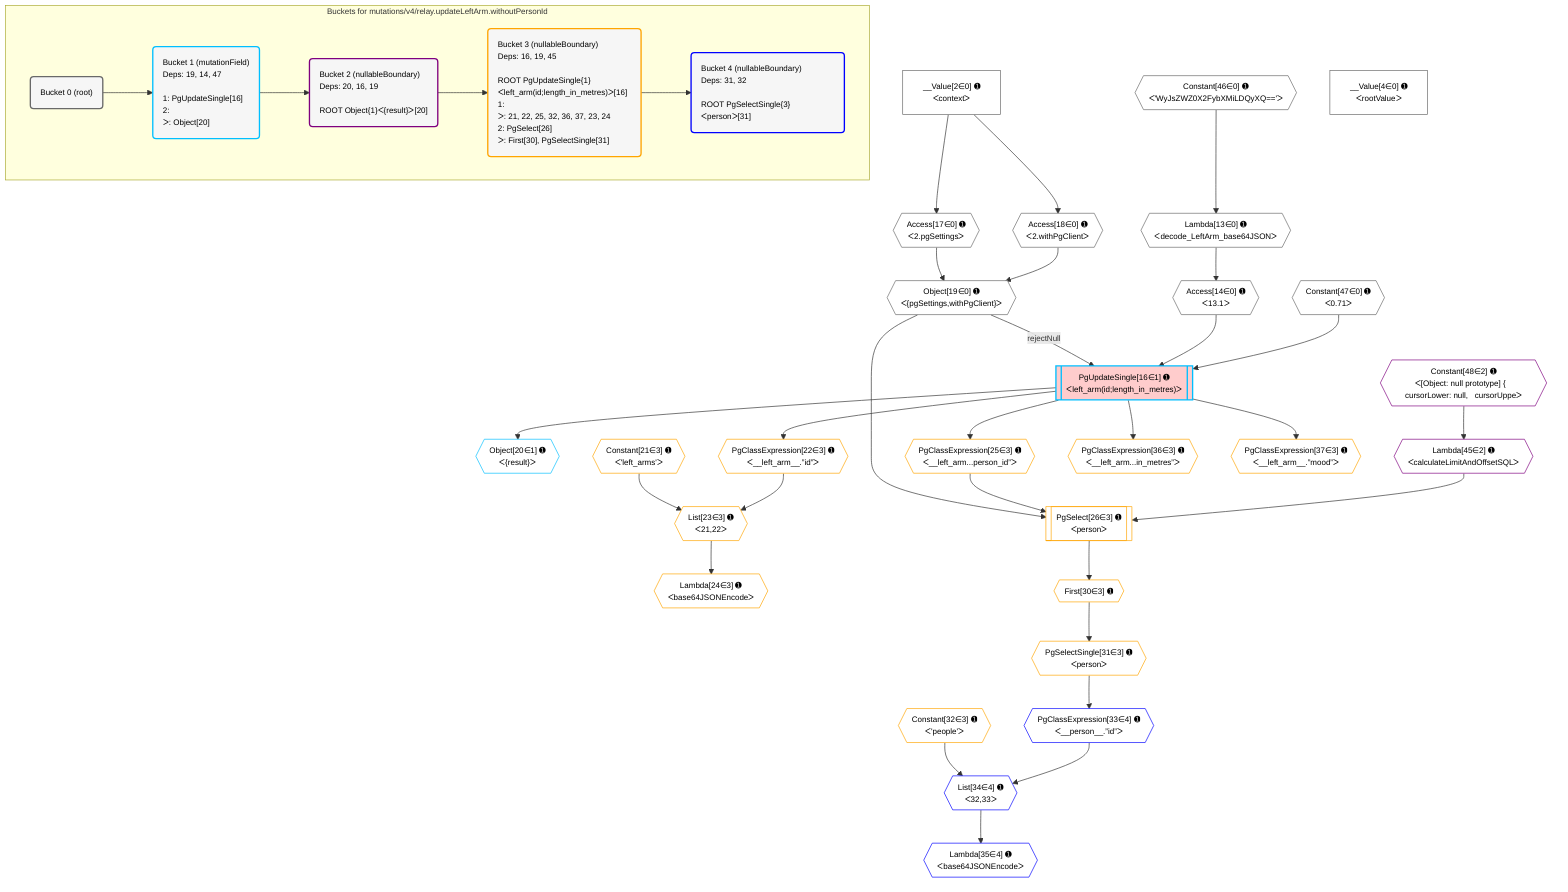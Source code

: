 %%{init: {'themeVariables': { 'fontSize': '12px'}}}%%
graph TD
    classDef path fill:#eee,stroke:#000,color:#000
    classDef plan fill:#fff,stroke-width:1px,color:#000
    classDef itemplan fill:#fff,stroke-width:2px,color:#000
    classDef unbatchedplan fill:#dff,stroke-width:1px,color:#000
    classDef sideeffectplan fill:#fcc,stroke-width:2px,color:#000
    classDef bucket fill:#f6f6f6,color:#000,stroke-width:2px,text-align:left


    %% plan dependencies
    Object19{{"Object[19∈0] ➊<br />ᐸ{pgSettings,withPgClient}ᐳ"}}:::plan
    Access17{{"Access[17∈0] ➊<br />ᐸ2.pgSettingsᐳ"}}:::plan
    Access18{{"Access[18∈0] ➊<br />ᐸ2.withPgClientᐳ"}}:::plan
    Access17 & Access18 --> Object19
    Lambda13{{"Lambda[13∈0] ➊<br />ᐸdecode_LeftArm_base64JSONᐳ"}}:::plan
    Constant46{{"Constant[46∈0] ➊<br />ᐸ'WyJsZWZ0X2FybXMiLDQyXQ=='ᐳ"}}:::plan
    Constant46 --> Lambda13
    Access14{{"Access[14∈0] ➊<br />ᐸ13.1ᐳ"}}:::plan
    Lambda13 --> Access14
    __Value2["__Value[2∈0] ➊<br />ᐸcontextᐳ"]:::plan
    __Value2 --> Access17
    __Value2 --> Access18
    __Value4["__Value[4∈0] ➊<br />ᐸrootValueᐳ"]:::plan
    Constant47{{"Constant[47∈0] ➊<br />ᐸ0.71ᐳ"}}:::plan
    PgUpdateSingle16[["PgUpdateSingle[16∈1] ➊<br />ᐸleft_arm(id;length_in_metres)ᐳ"]]:::sideeffectplan
    Object19 -->|rejectNull| PgUpdateSingle16
    Access14 & Constant47 --> PgUpdateSingle16
    Object20{{"Object[20∈1] ➊<br />ᐸ{result}ᐳ"}}:::plan
    PgUpdateSingle16 --> Object20
    Lambda45{{"Lambda[45∈2] ➊<br />ᐸcalculateLimitAndOffsetSQLᐳ"}}:::plan
    Constant48{{"Constant[48∈2] ➊<br />ᐸ[Object: null prototype] {   cursorLower: null,   cursorUppeᐳ"}}:::plan
    Constant48 --> Lambda45
    PgSelect26[["PgSelect[26∈3] ➊<br />ᐸpersonᐳ"]]:::plan
    PgClassExpression25{{"PgClassExpression[25∈3] ➊<br />ᐸ__left_arm...person_id”ᐳ"}}:::plan
    Object19 & PgClassExpression25 & Lambda45 --> PgSelect26
    List23{{"List[23∈3] ➊<br />ᐸ21,22ᐳ"}}:::plan
    Constant21{{"Constant[21∈3] ➊<br />ᐸ'left_arms'ᐳ"}}:::plan
    PgClassExpression22{{"PgClassExpression[22∈3] ➊<br />ᐸ__left_arm__.”id”ᐳ"}}:::plan
    Constant21 & PgClassExpression22 --> List23
    PgUpdateSingle16 --> PgClassExpression22
    Lambda24{{"Lambda[24∈3] ➊<br />ᐸbase64JSONEncodeᐳ"}}:::plan
    List23 --> Lambda24
    PgUpdateSingle16 --> PgClassExpression25
    First30{{"First[30∈3] ➊"}}:::plan
    PgSelect26 --> First30
    PgSelectSingle31{{"PgSelectSingle[31∈3] ➊<br />ᐸpersonᐳ"}}:::plan
    First30 --> PgSelectSingle31
    PgClassExpression36{{"PgClassExpression[36∈3] ➊<br />ᐸ__left_arm...in_metres”ᐳ"}}:::plan
    PgUpdateSingle16 --> PgClassExpression36
    PgClassExpression37{{"PgClassExpression[37∈3] ➊<br />ᐸ__left_arm__.”mood”ᐳ"}}:::plan
    PgUpdateSingle16 --> PgClassExpression37
    Constant32{{"Constant[32∈3] ➊<br />ᐸ'people'ᐳ"}}:::plan
    List34{{"List[34∈4] ➊<br />ᐸ32,33ᐳ"}}:::plan
    PgClassExpression33{{"PgClassExpression[33∈4] ➊<br />ᐸ__person__.”id”ᐳ"}}:::plan
    Constant32 & PgClassExpression33 --> List34
    PgSelectSingle31 --> PgClassExpression33
    Lambda35{{"Lambda[35∈4] ➊<br />ᐸbase64JSONEncodeᐳ"}}:::plan
    List34 --> Lambda35

    %% define steps

    subgraph "Buckets for mutations/v4/relay.updateLeftArm.withoutPersonId"
    Bucket0("Bucket 0 (root)"):::bucket
    classDef bucket0 stroke:#696969
    class Bucket0,__Value2,__Value4,Lambda13,Access14,Access17,Access18,Object19,Constant46,Constant47 bucket0
    Bucket1("Bucket 1 (mutationField)<br />Deps: 19, 14, 47<br /><br />1: PgUpdateSingle[16]<br />2: <br />ᐳ: Object[20]"):::bucket
    classDef bucket1 stroke:#00bfff
    class Bucket1,PgUpdateSingle16,Object20 bucket1
    Bucket2("Bucket 2 (nullableBoundary)<br />Deps: 20, 16, 19<br /><br />ROOT Object{1}ᐸ{result}ᐳ[20]"):::bucket
    classDef bucket2 stroke:#7f007f
    class Bucket2,Lambda45,Constant48 bucket2
    Bucket3("Bucket 3 (nullableBoundary)<br />Deps: 16, 19, 45<br /><br />ROOT PgUpdateSingle{1}ᐸleft_arm(id;length_in_metres)ᐳ[16]<br />1: <br />ᐳ: 21, 22, 25, 32, 36, 37, 23, 24<br />2: PgSelect[26]<br />ᐳ: First[30], PgSelectSingle[31]"):::bucket
    classDef bucket3 stroke:#ffa500
    class Bucket3,Constant21,PgClassExpression22,List23,Lambda24,PgClassExpression25,PgSelect26,First30,PgSelectSingle31,Constant32,PgClassExpression36,PgClassExpression37 bucket3
    Bucket4("Bucket 4 (nullableBoundary)<br />Deps: 31, 32<br /><br />ROOT PgSelectSingle{3}ᐸpersonᐳ[31]"):::bucket
    classDef bucket4 stroke:#0000ff
    class Bucket4,PgClassExpression33,List34,Lambda35 bucket4
    Bucket0 --> Bucket1
    Bucket1 --> Bucket2
    Bucket2 --> Bucket3
    Bucket3 --> Bucket4
    end